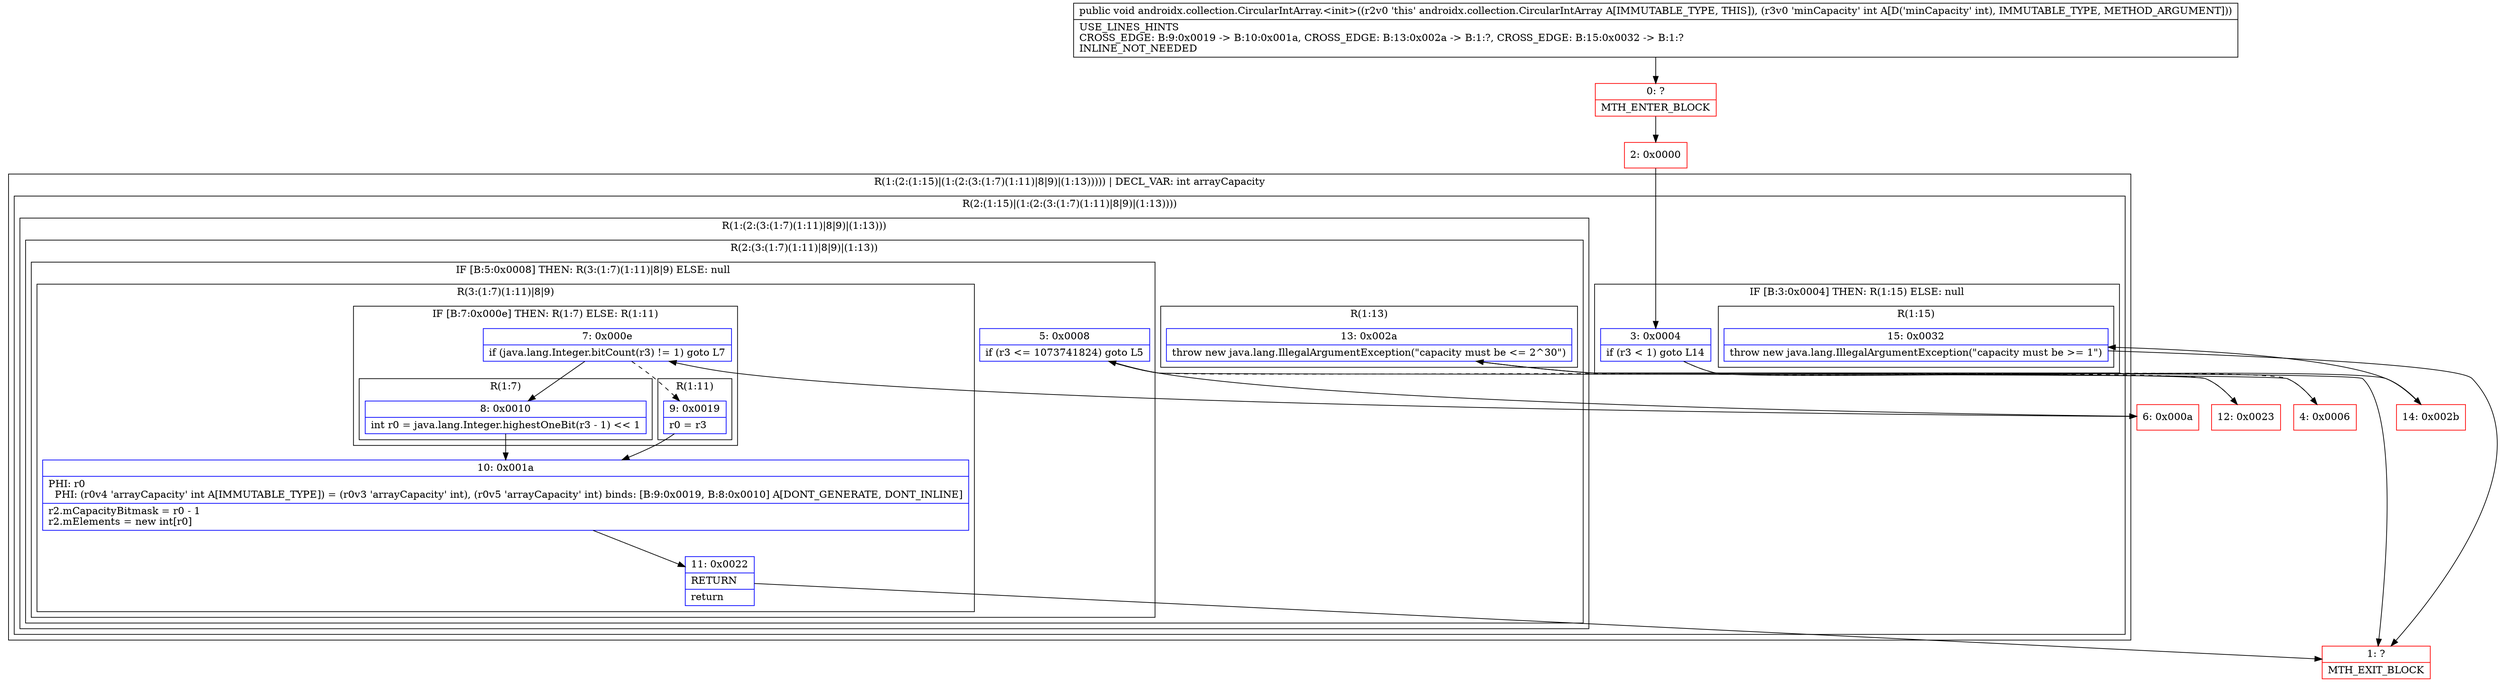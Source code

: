 digraph "CFG forandroidx.collection.CircularIntArray.\<init\>(I)V" {
subgraph cluster_Region_921741689 {
label = "R(1:(2:(1:15)|(1:(2:(3:(1:7)(1:11)|8|9)|(1:13))))) | DECL_VAR: int arrayCapacity\l";
node [shape=record,color=blue];
subgraph cluster_Region_1909515501 {
label = "R(2:(1:15)|(1:(2:(3:(1:7)(1:11)|8|9)|(1:13))))";
node [shape=record,color=blue];
subgraph cluster_IfRegion_1166136139 {
label = "IF [B:3:0x0004] THEN: R(1:15) ELSE: null";
node [shape=record,color=blue];
Node_3 [shape=record,label="{3\:\ 0x0004|if (r3 \< 1) goto L14\l}"];
subgraph cluster_Region_2069632688 {
label = "R(1:15)";
node [shape=record,color=blue];
Node_15 [shape=record,label="{15\:\ 0x0032|throw new java.lang.IllegalArgumentException(\"capacity must be \>= 1\")\l}"];
}
}
subgraph cluster_Region_1213514691 {
label = "R(1:(2:(3:(1:7)(1:11)|8|9)|(1:13)))";
node [shape=record,color=blue];
subgraph cluster_Region_1054187944 {
label = "R(2:(3:(1:7)(1:11)|8|9)|(1:13))";
node [shape=record,color=blue];
subgraph cluster_IfRegion_1963271858 {
label = "IF [B:5:0x0008] THEN: R(3:(1:7)(1:11)|8|9) ELSE: null";
node [shape=record,color=blue];
Node_5 [shape=record,label="{5\:\ 0x0008|if (r3 \<= 1073741824) goto L5\l}"];
subgraph cluster_Region_1853314868 {
label = "R(3:(1:7)(1:11)|8|9)";
node [shape=record,color=blue];
subgraph cluster_IfRegion_5495778 {
label = "IF [B:7:0x000e] THEN: R(1:7) ELSE: R(1:11)";
node [shape=record,color=blue];
Node_7 [shape=record,label="{7\:\ 0x000e|if (java.lang.Integer.bitCount(r3) != 1) goto L7\l}"];
subgraph cluster_Region_59356792 {
label = "R(1:7)";
node [shape=record,color=blue];
Node_8 [shape=record,label="{8\:\ 0x0010|int r0 = java.lang.Integer.highestOneBit(r3 \- 1) \<\< 1\l}"];
}
subgraph cluster_Region_1071240813 {
label = "R(1:11)";
node [shape=record,color=blue];
Node_9 [shape=record,label="{9\:\ 0x0019|r0 = r3\l}"];
}
}
Node_10 [shape=record,label="{10\:\ 0x001a|PHI: r0 \l  PHI: (r0v4 'arrayCapacity' int A[IMMUTABLE_TYPE]) = (r0v3 'arrayCapacity' int), (r0v5 'arrayCapacity' int) binds: [B:9:0x0019, B:8:0x0010] A[DONT_GENERATE, DONT_INLINE]\l|r2.mCapacityBitmask = r0 \- 1\lr2.mElements = new int[r0]\l}"];
Node_11 [shape=record,label="{11\:\ 0x0022|RETURN\l|return\l}"];
}
}
subgraph cluster_Region_328790689 {
label = "R(1:13)";
node [shape=record,color=blue];
Node_13 [shape=record,label="{13\:\ 0x002a|throw new java.lang.IllegalArgumentException(\"capacity must be \<= 2^30\")\l}"];
}
}
}
}
}
Node_0 [shape=record,color=red,label="{0\:\ ?|MTH_ENTER_BLOCK\l}"];
Node_2 [shape=record,color=red,label="{2\:\ 0x0000}"];
Node_4 [shape=record,color=red,label="{4\:\ 0x0006}"];
Node_6 [shape=record,color=red,label="{6\:\ 0x000a}"];
Node_1 [shape=record,color=red,label="{1\:\ ?|MTH_EXIT_BLOCK\l}"];
Node_12 [shape=record,color=red,label="{12\:\ 0x0023}"];
Node_14 [shape=record,color=red,label="{14\:\ 0x002b}"];
MethodNode[shape=record,label="{public void androidx.collection.CircularIntArray.\<init\>((r2v0 'this' androidx.collection.CircularIntArray A[IMMUTABLE_TYPE, THIS]), (r3v0 'minCapacity' int A[D('minCapacity' int), IMMUTABLE_TYPE, METHOD_ARGUMENT]))  | USE_LINES_HINTS\lCROSS_EDGE: B:9:0x0019 \-\> B:10:0x001a, CROSS_EDGE: B:13:0x002a \-\> B:1:?, CROSS_EDGE: B:15:0x0032 \-\> B:1:?\lINLINE_NOT_NEEDED\l}"];
MethodNode -> Node_0;Node_3 -> Node_4[style=dashed];
Node_3 -> Node_14;
Node_15 -> Node_1;
Node_5 -> Node_6;
Node_5 -> Node_12[style=dashed];
Node_7 -> Node_8;
Node_7 -> Node_9[style=dashed];
Node_8 -> Node_10;
Node_9 -> Node_10;
Node_10 -> Node_11;
Node_11 -> Node_1;
Node_13 -> Node_1;
Node_0 -> Node_2;
Node_2 -> Node_3;
Node_4 -> Node_5;
Node_6 -> Node_7;
Node_12 -> Node_13;
Node_14 -> Node_15;
}

